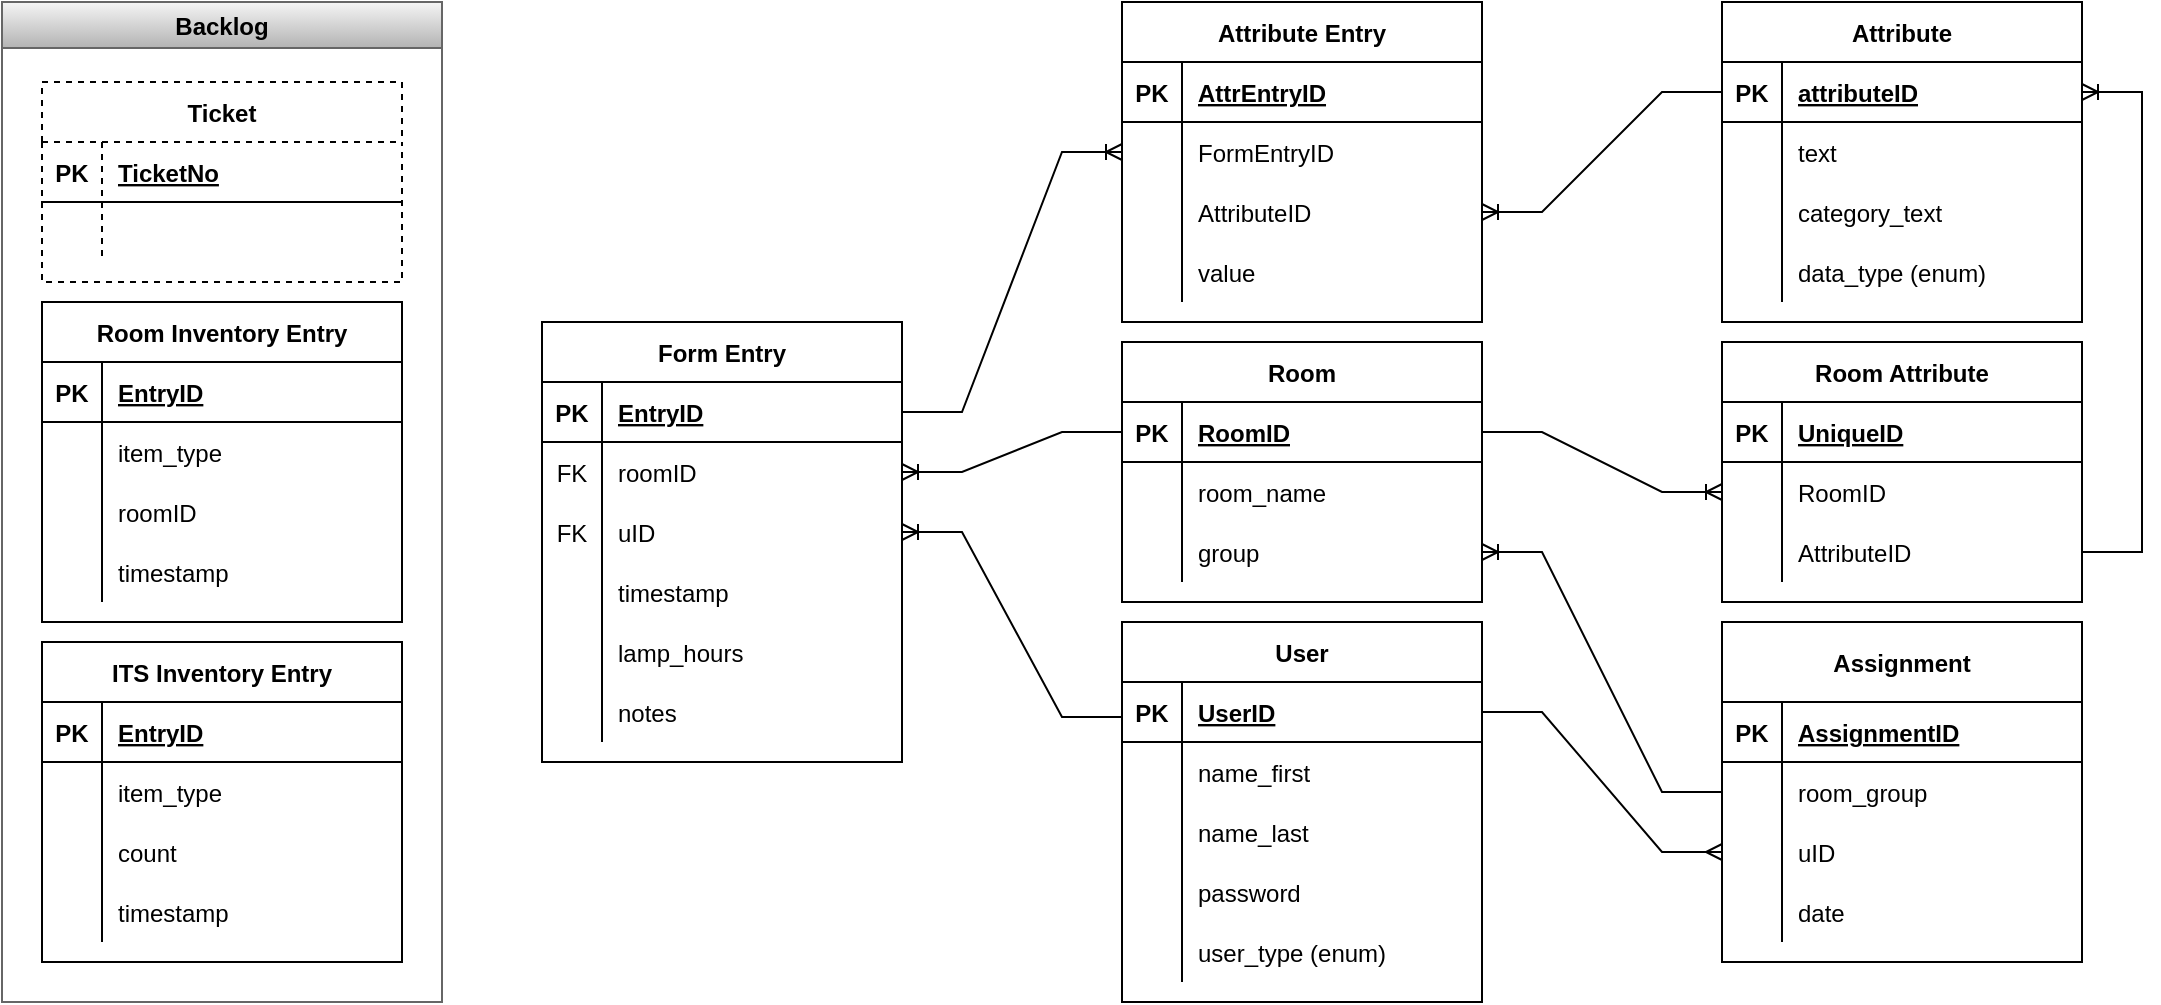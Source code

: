 <mxfile version="20.5.1" type="device"><diagram id="R2lEEEUBdFMjLlhIrx00" name="Page-1"><mxGraphModel dx="1673" dy="918" grid="1" gridSize="10" guides="1" tooltips="1" connect="1" arrows="1" fold="1" page="1" pageScale="1" pageWidth="850" pageHeight="1100" math="0" shadow="0" extFonts="Permanent Marker^https://fonts.googleapis.com/css?family=Permanent+Marker"><root><mxCell id="0"/><mxCell id="1" parent="0"/><mxCell id="GRYlfGp-hN0NcvqlOzw6-15" value="Backlog" style="swimlane;fillColor=#f5f5f5;gradientColor=#b3b3b3;strokeColor=#666666;swimlaneFillColor=default;" vertex="1" parent="1"><mxGeometry width="220" height="500" as="geometry"><mxRectangle y="30" width="110" height="30" as="alternateBounds"/></mxGeometry></mxCell><mxCell id="cRTu3XyAU4DajHGzFtbE-70" value="Ticket" style="shape=table;startSize=30;container=1;collapsible=1;childLayout=tableLayout;fixedRows=1;rowLines=0;fontStyle=1;align=center;resizeLast=1;dashed=1;" parent="GRYlfGp-hN0NcvqlOzw6-15" vertex="1"><mxGeometry x="20" y="40" width="180" height="100" as="geometry"/></mxCell><mxCell id="cRTu3XyAU4DajHGzFtbE-71" value="" style="shape=tableRow;horizontal=0;startSize=0;swimlaneHead=0;swimlaneBody=0;fillColor=none;collapsible=0;dropTarget=0;points=[[0,0.5],[1,0.5]];portConstraint=eastwest;top=0;left=0;right=0;bottom=1;" parent="cRTu3XyAU4DajHGzFtbE-70" vertex="1"><mxGeometry y="30" width="180" height="30" as="geometry"/></mxCell><mxCell id="cRTu3XyAU4DajHGzFtbE-72" value="PK" style="shape=partialRectangle;connectable=0;fillColor=none;top=0;left=0;bottom=0;right=0;fontStyle=1;overflow=hidden;" parent="cRTu3XyAU4DajHGzFtbE-71" vertex="1"><mxGeometry width="30" height="30" as="geometry"><mxRectangle width="30" height="30" as="alternateBounds"/></mxGeometry></mxCell><mxCell id="cRTu3XyAU4DajHGzFtbE-73" value="TicketNo" style="shape=partialRectangle;connectable=0;fillColor=none;top=0;left=0;bottom=0;right=0;align=left;spacingLeft=6;fontStyle=5;overflow=hidden;" parent="cRTu3XyAU4DajHGzFtbE-71" vertex="1"><mxGeometry x="30" width="150" height="30" as="geometry"><mxRectangle width="150" height="30" as="alternateBounds"/></mxGeometry></mxCell><mxCell id="cRTu3XyAU4DajHGzFtbE-74" value="" style="shape=tableRow;horizontal=0;startSize=0;swimlaneHead=0;swimlaneBody=0;fillColor=none;collapsible=0;dropTarget=0;points=[[0,0.5],[1,0.5]];portConstraint=eastwest;top=0;left=0;right=0;bottom=0;" parent="cRTu3XyAU4DajHGzFtbE-70" vertex="1"><mxGeometry y="60" width="180" height="30" as="geometry"/></mxCell><mxCell id="cRTu3XyAU4DajHGzFtbE-75" value="" style="shape=partialRectangle;connectable=0;fillColor=none;top=0;left=0;bottom=0;right=0;editable=1;overflow=hidden;" parent="cRTu3XyAU4DajHGzFtbE-74" vertex="1"><mxGeometry width="30" height="30" as="geometry"><mxRectangle width="30" height="30" as="alternateBounds"/></mxGeometry></mxCell><mxCell id="cRTu3XyAU4DajHGzFtbE-76" value="" style="shape=partialRectangle;connectable=0;fillColor=none;top=0;left=0;bottom=0;right=0;align=left;spacingLeft=6;overflow=hidden;" parent="cRTu3XyAU4DajHGzFtbE-74" vertex="1"><mxGeometry x="30" width="150" height="30" as="geometry"><mxRectangle width="150" height="30" as="alternateBounds"/></mxGeometry></mxCell><mxCell id="ZC__3OMwEN6_aTc0qknK-100" value="Room Inventory Entry" style="shape=table;startSize=30;container=1;collapsible=1;childLayout=tableLayout;fixedRows=1;rowLines=0;fontStyle=1;align=center;resizeLast=1;" parent="GRYlfGp-hN0NcvqlOzw6-15" vertex="1"><mxGeometry x="20" y="150" width="180" height="160" as="geometry"/></mxCell><mxCell id="ZC__3OMwEN6_aTc0qknK-101" value="" style="shape=tableRow;horizontal=0;startSize=0;swimlaneHead=0;swimlaneBody=0;fillColor=none;collapsible=0;dropTarget=0;points=[[0,0.5],[1,0.5]];portConstraint=eastwest;top=0;left=0;right=0;bottom=1;" parent="ZC__3OMwEN6_aTc0qknK-100" vertex="1"><mxGeometry y="30" width="180" height="30" as="geometry"/></mxCell><mxCell id="ZC__3OMwEN6_aTc0qknK-102" value="PK" style="shape=partialRectangle;connectable=0;fillColor=none;top=0;left=0;bottom=0;right=0;fontStyle=1;overflow=hidden;" parent="ZC__3OMwEN6_aTc0qknK-101" vertex="1"><mxGeometry width="30" height="30" as="geometry"><mxRectangle width="30" height="30" as="alternateBounds"/></mxGeometry></mxCell><mxCell id="ZC__3OMwEN6_aTc0qknK-103" value="EntryID" style="shape=partialRectangle;connectable=0;fillColor=none;top=0;left=0;bottom=0;right=0;align=left;spacingLeft=6;fontStyle=5;overflow=hidden;" parent="ZC__3OMwEN6_aTc0qknK-101" vertex="1"><mxGeometry x="30" width="150" height="30" as="geometry"><mxRectangle width="150" height="30" as="alternateBounds"/></mxGeometry></mxCell><mxCell id="ZC__3OMwEN6_aTc0qknK-104" value="" style="shape=tableRow;horizontal=0;startSize=0;swimlaneHead=0;swimlaneBody=0;fillColor=none;collapsible=0;dropTarget=0;points=[[0,0.5],[1,0.5]];portConstraint=eastwest;top=0;left=0;right=0;bottom=0;" parent="ZC__3OMwEN6_aTc0qknK-100" vertex="1"><mxGeometry y="60" width="180" height="30" as="geometry"/></mxCell><mxCell id="ZC__3OMwEN6_aTc0qknK-105" value="" style="shape=partialRectangle;connectable=0;fillColor=none;top=0;left=0;bottom=0;right=0;editable=1;overflow=hidden;" parent="ZC__3OMwEN6_aTc0qknK-104" vertex="1"><mxGeometry width="30" height="30" as="geometry"><mxRectangle width="30" height="30" as="alternateBounds"/></mxGeometry></mxCell><mxCell id="ZC__3OMwEN6_aTc0qknK-106" value="item_type" style="shape=partialRectangle;connectable=0;fillColor=none;top=0;left=0;bottom=0;right=0;align=left;spacingLeft=6;overflow=hidden;" parent="ZC__3OMwEN6_aTc0qknK-104" vertex="1"><mxGeometry x="30" width="150" height="30" as="geometry"><mxRectangle width="150" height="30" as="alternateBounds"/></mxGeometry></mxCell><mxCell id="ZC__3OMwEN6_aTc0qknK-107" value="" style="shape=tableRow;horizontal=0;startSize=0;swimlaneHead=0;swimlaneBody=0;fillColor=none;collapsible=0;dropTarget=0;points=[[0,0.5],[1,0.5]];portConstraint=eastwest;top=0;left=0;right=0;bottom=0;" parent="ZC__3OMwEN6_aTc0qknK-100" vertex="1"><mxGeometry y="90" width="180" height="30" as="geometry"/></mxCell><mxCell id="ZC__3OMwEN6_aTc0qknK-108" value="" style="shape=partialRectangle;connectable=0;fillColor=none;top=0;left=0;bottom=0;right=0;editable=1;overflow=hidden;" parent="ZC__3OMwEN6_aTc0qknK-107" vertex="1"><mxGeometry width="30" height="30" as="geometry"><mxRectangle width="30" height="30" as="alternateBounds"/></mxGeometry></mxCell><mxCell id="ZC__3OMwEN6_aTc0qknK-109" value="roomID" style="shape=partialRectangle;connectable=0;fillColor=none;top=0;left=0;bottom=0;right=0;align=left;spacingLeft=6;overflow=hidden;" parent="ZC__3OMwEN6_aTc0qknK-107" vertex="1"><mxGeometry x="30" width="150" height="30" as="geometry"><mxRectangle width="150" height="30" as="alternateBounds"/></mxGeometry></mxCell><mxCell id="ZC__3OMwEN6_aTc0qknK-110" value="" style="shape=tableRow;horizontal=0;startSize=0;swimlaneHead=0;swimlaneBody=0;fillColor=none;collapsible=0;dropTarget=0;points=[[0,0.5],[1,0.5]];portConstraint=eastwest;top=0;left=0;right=0;bottom=0;" parent="ZC__3OMwEN6_aTc0qknK-100" vertex="1"><mxGeometry y="120" width="180" height="30" as="geometry"/></mxCell><mxCell id="ZC__3OMwEN6_aTc0qknK-111" value="" style="shape=partialRectangle;connectable=0;fillColor=none;top=0;left=0;bottom=0;right=0;editable=1;overflow=hidden;" parent="ZC__3OMwEN6_aTc0qknK-110" vertex="1"><mxGeometry width="30" height="30" as="geometry"><mxRectangle width="30" height="30" as="alternateBounds"/></mxGeometry></mxCell><mxCell id="ZC__3OMwEN6_aTc0qknK-112" value="timestamp" style="shape=partialRectangle;connectable=0;fillColor=none;top=0;left=0;bottom=0;right=0;align=left;spacingLeft=6;overflow=hidden;" parent="ZC__3OMwEN6_aTc0qknK-110" vertex="1"><mxGeometry x="30" width="150" height="30" as="geometry"><mxRectangle width="150" height="30" as="alternateBounds"/></mxGeometry></mxCell><mxCell id="ZC__3OMwEN6_aTc0qknK-1" value="ITS Inventory Entry" style="shape=table;startSize=30;container=1;collapsible=1;childLayout=tableLayout;fixedRows=1;rowLines=0;fontStyle=1;align=center;resizeLast=1;" parent="GRYlfGp-hN0NcvqlOzw6-15" vertex="1"><mxGeometry x="20" y="320" width="180" height="160" as="geometry"/></mxCell><mxCell id="ZC__3OMwEN6_aTc0qknK-2" value="" style="shape=tableRow;horizontal=0;startSize=0;swimlaneHead=0;swimlaneBody=0;fillColor=none;collapsible=0;dropTarget=0;points=[[0,0.5],[1,0.5]];portConstraint=eastwest;top=0;left=0;right=0;bottom=1;" parent="ZC__3OMwEN6_aTc0qknK-1" vertex="1"><mxGeometry y="30" width="180" height="30" as="geometry"/></mxCell><mxCell id="ZC__3OMwEN6_aTc0qknK-3" value="PK" style="shape=partialRectangle;connectable=0;fillColor=none;top=0;left=0;bottom=0;right=0;fontStyle=1;overflow=hidden;" parent="ZC__3OMwEN6_aTc0qknK-2" vertex="1"><mxGeometry width="30" height="30" as="geometry"><mxRectangle width="30" height="30" as="alternateBounds"/></mxGeometry></mxCell><mxCell id="ZC__3OMwEN6_aTc0qknK-4" value="EntryID" style="shape=partialRectangle;connectable=0;fillColor=none;top=0;left=0;bottom=0;right=0;align=left;spacingLeft=6;fontStyle=5;overflow=hidden;" parent="ZC__3OMwEN6_aTc0qknK-2" vertex="1"><mxGeometry x="30" width="150" height="30" as="geometry"><mxRectangle width="150" height="30" as="alternateBounds"/></mxGeometry></mxCell><mxCell id="ZC__3OMwEN6_aTc0qknK-5" value="" style="shape=tableRow;horizontal=0;startSize=0;swimlaneHead=0;swimlaneBody=0;fillColor=none;collapsible=0;dropTarget=0;points=[[0,0.5],[1,0.5]];portConstraint=eastwest;top=0;left=0;right=0;bottom=0;" parent="ZC__3OMwEN6_aTc0qknK-1" vertex="1"><mxGeometry y="60" width="180" height="30" as="geometry"/></mxCell><mxCell id="ZC__3OMwEN6_aTc0qknK-6" value="" style="shape=partialRectangle;connectable=0;fillColor=none;top=0;left=0;bottom=0;right=0;editable=1;overflow=hidden;" parent="ZC__3OMwEN6_aTc0qknK-5" vertex="1"><mxGeometry width="30" height="30" as="geometry"><mxRectangle width="30" height="30" as="alternateBounds"/></mxGeometry></mxCell><mxCell id="ZC__3OMwEN6_aTc0qknK-7" value="item_type" style="shape=partialRectangle;connectable=0;fillColor=none;top=0;left=0;bottom=0;right=0;align=left;spacingLeft=6;overflow=hidden;" parent="ZC__3OMwEN6_aTc0qknK-5" vertex="1"><mxGeometry x="30" width="150" height="30" as="geometry"><mxRectangle width="150" height="30" as="alternateBounds"/></mxGeometry></mxCell><mxCell id="ZC__3OMwEN6_aTc0qknK-8" value="" style="shape=tableRow;horizontal=0;startSize=0;swimlaneHead=0;swimlaneBody=0;fillColor=none;collapsible=0;dropTarget=0;points=[[0,0.5],[1,0.5]];portConstraint=eastwest;top=0;left=0;right=0;bottom=0;" parent="ZC__3OMwEN6_aTc0qknK-1" vertex="1"><mxGeometry y="90" width="180" height="30" as="geometry"/></mxCell><mxCell id="ZC__3OMwEN6_aTc0qknK-9" value="" style="shape=partialRectangle;connectable=0;fillColor=none;top=0;left=0;bottom=0;right=0;editable=1;overflow=hidden;" parent="ZC__3OMwEN6_aTc0qknK-8" vertex="1"><mxGeometry width="30" height="30" as="geometry"><mxRectangle width="30" height="30" as="alternateBounds"/></mxGeometry></mxCell><mxCell id="ZC__3OMwEN6_aTc0qknK-10" value="count" style="shape=partialRectangle;connectable=0;fillColor=none;top=0;left=0;bottom=0;right=0;align=left;spacingLeft=6;overflow=hidden;" parent="ZC__3OMwEN6_aTc0qknK-8" vertex="1"><mxGeometry x="30" width="150" height="30" as="geometry"><mxRectangle width="150" height="30" as="alternateBounds"/></mxGeometry></mxCell><mxCell id="ZC__3OMwEN6_aTc0qknK-11" value="" style="shape=tableRow;horizontal=0;startSize=0;swimlaneHead=0;swimlaneBody=0;fillColor=none;collapsible=0;dropTarget=0;points=[[0,0.5],[1,0.5]];portConstraint=eastwest;top=0;left=0;right=0;bottom=0;" parent="ZC__3OMwEN6_aTc0qknK-1" vertex="1"><mxGeometry y="120" width="180" height="30" as="geometry"/></mxCell><mxCell id="ZC__3OMwEN6_aTc0qknK-12" value="" style="shape=partialRectangle;connectable=0;fillColor=none;top=0;left=0;bottom=0;right=0;editable=1;overflow=hidden;" parent="ZC__3OMwEN6_aTc0qknK-11" vertex="1"><mxGeometry width="30" height="30" as="geometry"><mxRectangle width="30" height="30" as="alternateBounds"/></mxGeometry></mxCell><mxCell id="ZC__3OMwEN6_aTc0qknK-13" value="timestamp" style="shape=partialRectangle;connectable=0;fillColor=none;top=0;left=0;bottom=0;right=0;align=left;spacingLeft=6;overflow=hidden;" parent="ZC__3OMwEN6_aTc0qknK-11" vertex="1"><mxGeometry x="30" width="150" height="30" as="geometry"><mxRectangle width="150" height="30" as="alternateBounds"/></mxGeometry></mxCell><mxCell id="cRTu3XyAU4DajHGzFtbE-1" value="Room" style="shape=table;startSize=30;container=1;collapsible=1;childLayout=tableLayout;fixedRows=1;rowLines=0;fontStyle=1;align=center;resizeLast=1;" parent="1" vertex="1"><mxGeometry x="560" y="170" width="180" height="130" as="geometry"/></mxCell><mxCell id="cRTu3XyAU4DajHGzFtbE-2" value="" style="shape=tableRow;horizontal=0;startSize=0;swimlaneHead=0;swimlaneBody=0;fillColor=none;collapsible=0;dropTarget=0;points=[[0,0.5],[1,0.5]];portConstraint=eastwest;top=0;left=0;right=0;bottom=1;" parent="cRTu3XyAU4DajHGzFtbE-1" vertex="1"><mxGeometry y="30" width="180" height="30" as="geometry"/></mxCell><mxCell id="cRTu3XyAU4DajHGzFtbE-3" value="PK" style="shape=partialRectangle;connectable=0;fillColor=none;top=0;left=0;bottom=0;right=0;fontStyle=1;overflow=hidden;" parent="cRTu3XyAU4DajHGzFtbE-2" vertex="1"><mxGeometry width="30" height="30" as="geometry"><mxRectangle width="30" height="30" as="alternateBounds"/></mxGeometry></mxCell><mxCell id="cRTu3XyAU4DajHGzFtbE-4" value="RoomID" style="shape=partialRectangle;connectable=0;fillColor=none;top=0;left=0;bottom=0;right=0;align=left;spacingLeft=6;fontStyle=5;overflow=hidden;" parent="cRTu3XyAU4DajHGzFtbE-2" vertex="1"><mxGeometry x="30" width="150" height="30" as="geometry"><mxRectangle width="150" height="30" as="alternateBounds"/></mxGeometry></mxCell><mxCell id="GRYlfGp-hN0NcvqlOzw6-61" value="" style="shape=tableRow;horizontal=0;startSize=0;swimlaneHead=0;swimlaneBody=0;fillColor=none;collapsible=0;dropTarget=0;points=[[0,0.5],[1,0.5]];portConstraint=eastwest;top=0;left=0;right=0;bottom=0;" vertex="1" parent="cRTu3XyAU4DajHGzFtbE-1"><mxGeometry y="60" width="180" height="30" as="geometry"/></mxCell><mxCell id="GRYlfGp-hN0NcvqlOzw6-62" value="" style="shape=partialRectangle;connectable=0;fillColor=none;top=0;left=0;bottom=0;right=0;editable=1;overflow=hidden;" vertex="1" parent="GRYlfGp-hN0NcvqlOzw6-61"><mxGeometry width="30" height="30" as="geometry"><mxRectangle width="30" height="30" as="alternateBounds"/></mxGeometry></mxCell><mxCell id="GRYlfGp-hN0NcvqlOzw6-63" value="room_name" style="shape=partialRectangle;connectable=0;fillColor=none;top=0;left=0;bottom=0;right=0;align=left;spacingLeft=6;overflow=hidden;" vertex="1" parent="GRYlfGp-hN0NcvqlOzw6-61"><mxGeometry x="30" width="150" height="30" as="geometry"><mxRectangle width="150" height="30" as="alternateBounds"/></mxGeometry></mxCell><mxCell id="cRTu3XyAU4DajHGzFtbE-5" value="" style="shape=tableRow;horizontal=0;startSize=0;swimlaneHead=0;swimlaneBody=0;fillColor=none;collapsible=0;dropTarget=0;points=[[0,0.5],[1,0.5]];portConstraint=eastwest;top=0;left=0;right=0;bottom=0;" parent="cRTu3XyAU4DajHGzFtbE-1" vertex="1"><mxGeometry y="90" width="180" height="30" as="geometry"/></mxCell><mxCell id="cRTu3XyAU4DajHGzFtbE-6" value="" style="shape=partialRectangle;connectable=0;fillColor=none;top=0;left=0;bottom=0;right=0;editable=1;overflow=hidden;" parent="cRTu3XyAU4DajHGzFtbE-5" vertex="1"><mxGeometry width="30" height="30" as="geometry"><mxRectangle width="30" height="30" as="alternateBounds"/></mxGeometry></mxCell><mxCell id="cRTu3XyAU4DajHGzFtbE-7" value="group" style="shape=partialRectangle;connectable=0;fillColor=none;top=0;left=0;bottom=0;right=0;align=left;spacingLeft=6;overflow=hidden;" parent="cRTu3XyAU4DajHGzFtbE-5" vertex="1"><mxGeometry x="30" width="150" height="30" as="geometry"><mxRectangle width="150" height="30" as="alternateBounds"/></mxGeometry></mxCell><mxCell id="cRTu3XyAU4DajHGzFtbE-14" value="Form Entry" style="shape=table;startSize=30;container=1;collapsible=1;childLayout=tableLayout;fixedRows=1;rowLines=0;fontStyle=1;align=center;resizeLast=1;" parent="1" vertex="1"><mxGeometry x="270" y="160" width="180" height="220" as="geometry"/></mxCell><mxCell id="cRTu3XyAU4DajHGzFtbE-15" value="" style="shape=tableRow;horizontal=0;startSize=0;swimlaneHead=0;swimlaneBody=0;fillColor=none;collapsible=0;dropTarget=0;points=[[0,0.5],[1,0.5]];portConstraint=eastwest;top=0;left=0;right=0;bottom=1;" parent="cRTu3XyAU4DajHGzFtbE-14" vertex="1"><mxGeometry y="30" width="180" height="30" as="geometry"/></mxCell><mxCell id="cRTu3XyAU4DajHGzFtbE-16" value="PK" style="shape=partialRectangle;connectable=0;fillColor=none;top=0;left=0;bottom=0;right=0;fontStyle=1;overflow=hidden;" parent="cRTu3XyAU4DajHGzFtbE-15" vertex="1"><mxGeometry width="30" height="30" as="geometry"><mxRectangle width="30" height="30" as="alternateBounds"/></mxGeometry></mxCell><mxCell id="cRTu3XyAU4DajHGzFtbE-17" value="EntryID" style="shape=partialRectangle;connectable=0;fillColor=none;top=0;left=0;bottom=0;right=0;align=left;spacingLeft=6;fontStyle=5;overflow=hidden;" parent="cRTu3XyAU4DajHGzFtbE-15" vertex="1"><mxGeometry x="30" width="150" height="30" as="geometry"><mxRectangle width="150" height="30" as="alternateBounds"/></mxGeometry></mxCell><mxCell id="cRTu3XyAU4DajHGzFtbE-21" value="" style="shape=tableRow;horizontal=0;startSize=0;swimlaneHead=0;swimlaneBody=0;fillColor=none;collapsible=0;dropTarget=0;points=[[0,0.5],[1,0.5]];portConstraint=eastwest;top=0;left=0;right=0;bottom=0;" parent="cRTu3XyAU4DajHGzFtbE-14" vertex="1"><mxGeometry y="60" width="180" height="30" as="geometry"/></mxCell><mxCell id="cRTu3XyAU4DajHGzFtbE-22" value="FK" style="shape=partialRectangle;connectable=0;fillColor=none;top=0;left=0;bottom=0;right=0;editable=1;overflow=hidden;" parent="cRTu3XyAU4DajHGzFtbE-21" vertex="1"><mxGeometry width="30" height="30" as="geometry"><mxRectangle width="30" height="30" as="alternateBounds"/></mxGeometry></mxCell><mxCell id="cRTu3XyAU4DajHGzFtbE-23" value="roomID" style="shape=partialRectangle;connectable=0;fillColor=none;top=0;left=0;bottom=0;right=0;align=left;spacingLeft=6;overflow=hidden;" parent="cRTu3XyAU4DajHGzFtbE-21" vertex="1"><mxGeometry x="30" width="150" height="30" as="geometry"><mxRectangle width="150" height="30" as="alternateBounds"/></mxGeometry></mxCell><mxCell id="cRTu3XyAU4DajHGzFtbE-58" value="" style="shape=tableRow;horizontal=0;startSize=0;swimlaneHead=0;swimlaneBody=0;fillColor=none;collapsible=0;dropTarget=0;points=[[0,0.5],[1,0.5]];portConstraint=eastwest;top=0;left=0;right=0;bottom=0;" parent="cRTu3XyAU4DajHGzFtbE-14" vertex="1"><mxGeometry y="90" width="180" height="30" as="geometry"/></mxCell><mxCell id="cRTu3XyAU4DajHGzFtbE-59" value="FK" style="shape=partialRectangle;connectable=0;fillColor=none;top=0;left=0;bottom=0;right=0;fontStyle=0;overflow=hidden;" parent="cRTu3XyAU4DajHGzFtbE-58" vertex="1"><mxGeometry width="30" height="30" as="geometry"><mxRectangle width="30" height="30" as="alternateBounds"/></mxGeometry></mxCell><mxCell id="cRTu3XyAU4DajHGzFtbE-60" value="uID" style="shape=partialRectangle;connectable=0;fillColor=none;top=0;left=0;bottom=0;right=0;align=left;spacingLeft=6;fontStyle=0;overflow=hidden;" parent="cRTu3XyAU4DajHGzFtbE-58" vertex="1"><mxGeometry x="30" width="150" height="30" as="geometry"><mxRectangle width="150" height="30" as="alternateBounds"/></mxGeometry></mxCell><mxCell id="cRTu3XyAU4DajHGzFtbE-24" value="" style="shape=tableRow;horizontal=0;startSize=0;swimlaneHead=0;swimlaneBody=0;fillColor=none;collapsible=0;dropTarget=0;points=[[0,0.5],[1,0.5]];portConstraint=eastwest;top=0;left=0;right=0;bottom=0;" parent="cRTu3XyAU4DajHGzFtbE-14" vertex="1"><mxGeometry y="120" width="180" height="30" as="geometry"/></mxCell><mxCell id="cRTu3XyAU4DajHGzFtbE-25" value="" style="shape=partialRectangle;connectable=0;fillColor=none;top=0;left=0;bottom=0;right=0;editable=1;overflow=hidden;" parent="cRTu3XyAU4DajHGzFtbE-24" vertex="1"><mxGeometry width="30" height="30" as="geometry"><mxRectangle width="30" height="30" as="alternateBounds"/></mxGeometry></mxCell><mxCell id="cRTu3XyAU4DajHGzFtbE-26" value="timestamp" style="shape=partialRectangle;connectable=0;fillColor=none;top=0;left=0;bottom=0;right=0;align=left;spacingLeft=6;overflow=hidden;" parent="cRTu3XyAU4DajHGzFtbE-24" vertex="1"><mxGeometry x="30" width="150" height="30" as="geometry"><mxRectangle width="150" height="30" as="alternateBounds"/></mxGeometry></mxCell><mxCell id="cRTu3XyAU4DajHGzFtbE-51" value="" style="shape=tableRow;horizontal=0;startSize=0;swimlaneHead=0;swimlaneBody=0;fillColor=none;collapsible=0;dropTarget=0;points=[[0,0.5],[1,0.5]];portConstraint=eastwest;top=0;left=0;right=0;bottom=0;" parent="cRTu3XyAU4DajHGzFtbE-14" vertex="1"><mxGeometry y="150" width="180" height="30" as="geometry"/></mxCell><mxCell id="cRTu3XyAU4DajHGzFtbE-52" value="" style="shape=partialRectangle;connectable=0;fillColor=none;top=0;left=0;bottom=0;right=0;editable=1;overflow=hidden;" parent="cRTu3XyAU4DajHGzFtbE-51" vertex="1"><mxGeometry width="30" height="30" as="geometry"><mxRectangle width="30" height="30" as="alternateBounds"/></mxGeometry></mxCell><mxCell id="cRTu3XyAU4DajHGzFtbE-53" value="lamp_hours" style="shape=partialRectangle;connectable=0;fillColor=none;top=0;left=0;bottom=0;right=0;align=left;spacingLeft=6;overflow=hidden;" parent="cRTu3XyAU4DajHGzFtbE-51" vertex="1"><mxGeometry x="30" width="150" height="30" as="geometry"><mxRectangle width="150" height="30" as="alternateBounds"/></mxGeometry></mxCell><mxCell id="cRTu3XyAU4DajHGzFtbE-64" value="" style="shape=tableRow;horizontal=0;startSize=0;swimlaneHead=0;swimlaneBody=0;fillColor=none;collapsible=0;dropTarget=0;points=[[0,0.5],[1,0.5]];portConstraint=eastwest;top=0;left=0;right=0;bottom=0;" parent="cRTu3XyAU4DajHGzFtbE-14" vertex="1"><mxGeometry y="180" width="180" height="30" as="geometry"/></mxCell><mxCell id="cRTu3XyAU4DajHGzFtbE-65" value="" style="shape=partialRectangle;connectable=0;fillColor=none;top=0;left=0;bottom=0;right=0;editable=1;overflow=hidden;" parent="cRTu3XyAU4DajHGzFtbE-64" vertex="1"><mxGeometry width="30" height="30" as="geometry"><mxRectangle width="30" height="30" as="alternateBounds"/></mxGeometry></mxCell><mxCell id="cRTu3XyAU4DajHGzFtbE-66" value="notes" style="shape=partialRectangle;connectable=0;fillColor=none;top=0;left=0;bottom=0;right=0;align=left;spacingLeft=6;overflow=hidden;" parent="cRTu3XyAU4DajHGzFtbE-64" vertex="1"><mxGeometry x="30" width="150" height="30" as="geometry"><mxRectangle width="150" height="30" as="alternateBounds"/></mxGeometry></mxCell><mxCell id="cRTu3XyAU4DajHGzFtbE-27" value="User" style="shape=table;startSize=30;container=1;collapsible=1;childLayout=tableLayout;fixedRows=1;rowLines=0;fontStyle=1;align=center;resizeLast=1;" parent="1" vertex="1"><mxGeometry x="560" y="310" width="180" height="190" as="geometry"/></mxCell><mxCell id="cRTu3XyAU4DajHGzFtbE-28" value="" style="shape=tableRow;horizontal=0;startSize=0;swimlaneHead=0;swimlaneBody=0;fillColor=none;collapsible=0;dropTarget=0;points=[[0,0.5],[1,0.5]];portConstraint=eastwest;top=0;left=0;right=0;bottom=1;" parent="cRTu3XyAU4DajHGzFtbE-27" vertex="1"><mxGeometry y="30" width="180" height="30" as="geometry"/></mxCell><mxCell id="cRTu3XyAU4DajHGzFtbE-29" value="PK" style="shape=partialRectangle;connectable=0;fillColor=none;top=0;left=0;bottom=0;right=0;fontStyle=1;overflow=hidden;" parent="cRTu3XyAU4DajHGzFtbE-28" vertex="1"><mxGeometry width="30" height="30" as="geometry"><mxRectangle width="30" height="30" as="alternateBounds"/></mxGeometry></mxCell><mxCell id="cRTu3XyAU4DajHGzFtbE-30" value="UserID" style="shape=partialRectangle;connectable=0;fillColor=none;top=0;left=0;bottom=0;right=0;align=left;spacingLeft=6;fontStyle=5;overflow=hidden;" parent="cRTu3XyAU4DajHGzFtbE-28" vertex="1"><mxGeometry x="30" width="150" height="30" as="geometry"><mxRectangle width="150" height="30" as="alternateBounds"/></mxGeometry></mxCell><mxCell id="cRTu3XyAU4DajHGzFtbE-34" value="" style="shape=tableRow;horizontal=0;startSize=0;swimlaneHead=0;swimlaneBody=0;fillColor=none;collapsible=0;dropTarget=0;points=[[0,0.5],[1,0.5]];portConstraint=eastwest;top=0;left=0;right=0;bottom=0;" parent="cRTu3XyAU4DajHGzFtbE-27" vertex="1"><mxGeometry y="60" width="180" height="30" as="geometry"/></mxCell><mxCell id="cRTu3XyAU4DajHGzFtbE-35" value="" style="shape=partialRectangle;connectable=0;fillColor=none;top=0;left=0;bottom=0;right=0;editable=1;overflow=hidden;" parent="cRTu3XyAU4DajHGzFtbE-34" vertex="1"><mxGeometry width="30" height="30" as="geometry"><mxRectangle width="30" height="30" as="alternateBounds"/></mxGeometry></mxCell><mxCell id="cRTu3XyAU4DajHGzFtbE-36" value="name_first" style="shape=partialRectangle;connectable=0;fillColor=none;top=0;left=0;bottom=0;right=0;align=left;spacingLeft=6;overflow=hidden;" parent="cRTu3XyAU4DajHGzFtbE-34" vertex="1"><mxGeometry x="30" width="150" height="30" as="geometry"><mxRectangle width="150" height="30" as="alternateBounds"/></mxGeometry></mxCell><mxCell id="cRTu3XyAU4DajHGzFtbE-31" value="" style="shape=tableRow;horizontal=0;startSize=0;swimlaneHead=0;swimlaneBody=0;fillColor=none;collapsible=0;dropTarget=0;points=[[0,0.5],[1,0.5]];portConstraint=eastwest;top=0;left=0;right=0;bottom=0;" parent="cRTu3XyAU4DajHGzFtbE-27" vertex="1"><mxGeometry y="90" width="180" height="30" as="geometry"/></mxCell><mxCell id="cRTu3XyAU4DajHGzFtbE-32" value="" style="shape=partialRectangle;connectable=0;fillColor=none;top=0;left=0;bottom=0;right=0;editable=1;overflow=hidden;" parent="cRTu3XyAU4DajHGzFtbE-31" vertex="1"><mxGeometry width="30" height="30" as="geometry"><mxRectangle width="30" height="30" as="alternateBounds"/></mxGeometry></mxCell><mxCell id="cRTu3XyAU4DajHGzFtbE-33" value="name_last" style="shape=partialRectangle;connectable=0;fillColor=none;top=0;left=0;bottom=0;right=0;align=left;spacingLeft=6;overflow=hidden;" parent="cRTu3XyAU4DajHGzFtbE-31" vertex="1"><mxGeometry x="30" width="150" height="30" as="geometry"><mxRectangle width="150" height="30" as="alternateBounds"/></mxGeometry></mxCell><mxCell id="cRTu3XyAU4DajHGzFtbE-37" value="" style="shape=tableRow;horizontal=0;startSize=0;swimlaneHead=0;swimlaneBody=0;fillColor=none;collapsible=0;dropTarget=0;points=[[0,0.5],[1,0.5]];portConstraint=eastwest;top=0;left=0;right=0;bottom=0;" parent="cRTu3XyAU4DajHGzFtbE-27" vertex="1"><mxGeometry y="120" width="180" height="30" as="geometry"/></mxCell><mxCell id="cRTu3XyAU4DajHGzFtbE-38" value="" style="shape=partialRectangle;connectable=0;fillColor=none;top=0;left=0;bottom=0;right=0;editable=1;overflow=hidden;" parent="cRTu3XyAU4DajHGzFtbE-37" vertex="1"><mxGeometry width="30" height="30" as="geometry"><mxRectangle width="30" height="30" as="alternateBounds"/></mxGeometry></mxCell><mxCell id="cRTu3XyAU4DajHGzFtbE-39" value="password" style="shape=partialRectangle;connectable=0;fillColor=none;top=0;left=0;bottom=0;right=0;align=left;spacingLeft=6;overflow=hidden;" parent="cRTu3XyAU4DajHGzFtbE-37" vertex="1"><mxGeometry x="30" width="150" height="30" as="geometry"><mxRectangle width="150" height="30" as="alternateBounds"/></mxGeometry></mxCell><mxCell id="cRTu3XyAU4DajHGzFtbE-44" value="" style="shape=tableRow;horizontal=0;startSize=0;swimlaneHead=0;swimlaneBody=0;fillColor=none;collapsible=0;dropTarget=0;points=[[0,0.5],[1,0.5]];portConstraint=eastwest;top=0;left=0;right=0;bottom=0;" parent="cRTu3XyAU4DajHGzFtbE-27" vertex="1"><mxGeometry y="150" width="180" height="30" as="geometry"/></mxCell><mxCell id="cRTu3XyAU4DajHGzFtbE-45" value="" style="shape=partialRectangle;connectable=0;fillColor=none;top=0;left=0;bottom=0;right=0;editable=1;overflow=hidden;" parent="cRTu3XyAU4DajHGzFtbE-44" vertex="1"><mxGeometry width="30" height="30" as="geometry"><mxRectangle width="30" height="30" as="alternateBounds"/></mxGeometry></mxCell><mxCell id="cRTu3XyAU4DajHGzFtbE-46" value="user_type (enum)" style="shape=partialRectangle;connectable=0;fillColor=none;top=0;left=0;bottom=0;right=0;align=left;spacingLeft=6;overflow=hidden;" parent="cRTu3XyAU4DajHGzFtbE-44" vertex="1"><mxGeometry x="30" width="150" height="30" as="geometry"><mxRectangle width="150" height="30" as="alternateBounds"/></mxGeometry></mxCell><mxCell id="cRTu3XyAU4DajHGzFtbE-40" value="" style="edgeStyle=entityRelationEdgeStyle;fontSize=12;html=1;endArrow=ERoneToMany;rounded=0;exitX=0;exitY=0.25;exitDx=0;exitDy=0;" parent="1" source="cRTu3XyAU4DajHGzFtbE-27" target="cRTu3XyAU4DajHGzFtbE-58" edge="1"><mxGeometry width="100" height="100" relative="1" as="geometry"><mxPoint x="670" y="240" as="sourcePoint"/><mxPoint x="430" y="570" as="targetPoint"/></mxGeometry></mxCell><mxCell id="cRTu3XyAU4DajHGzFtbE-42" value="" style="edgeStyle=entityRelationEdgeStyle;fontSize=12;html=1;endArrow=ERoneToMany;rounded=0;" parent="1" source="cRTu3XyAU4DajHGzFtbE-2" target="cRTu3XyAU4DajHGzFtbE-21" edge="1"><mxGeometry width="100" height="100" relative="1" as="geometry"><mxPoint x="330" y="670" as="sourcePoint"/><mxPoint x="430" y="570" as="targetPoint"/></mxGeometry></mxCell><mxCell id="ZC__3OMwEN6_aTc0qknK-44" value="Assignment" style="shape=table;startSize=40;container=1;collapsible=1;childLayout=tableLayout;fixedRows=1;rowLines=0;fontStyle=1;align=center;resizeLast=1;" parent="1" vertex="1"><mxGeometry x="860" y="310" width="180" height="170" as="geometry"/></mxCell><mxCell id="ZC__3OMwEN6_aTc0qknK-45" value="" style="shape=tableRow;horizontal=0;startSize=0;swimlaneHead=0;swimlaneBody=0;fillColor=none;collapsible=0;dropTarget=0;points=[[0,0.5],[1,0.5]];portConstraint=eastwest;top=0;left=0;right=0;bottom=1;" parent="ZC__3OMwEN6_aTc0qknK-44" vertex="1"><mxGeometry y="40" width="180" height="30" as="geometry"/></mxCell><mxCell id="ZC__3OMwEN6_aTc0qknK-46" value="PK" style="shape=partialRectangle;connectable=0;fillColor=none;top=0;left=0;bottom=0;right=0;fontStyle=1;overflow=hidden;" parent="ZC__3OMwEN6_aTc0qknK-45" vertex="1"><mxGeometry width="30" height="30" as="geometry"><mxRectangle width="30" height="30" as="alternateBounds"/></mxGeometry></mxCell><mxCell id="ZC__3OMwEN6_aTc0qknK-47" value="AssignmentID" style="shape=partialRectangle;connectable=0;fillColor=none;top=0;left=0;bottom=0;right=0;align=left;spacingLeft=6;fontStyle=5;overflow=hidden;" parent="ZC__3OMwEN6_aTc0qknK-45" vertex="1"><mxGeometry x="30" width="150" height="30" as="geometry"><mxRectangle width="150" height="30" as="alternateBounds"/></mxGeometry></mxCell><mxCell id="ZC__3OMwEN6_aTc0qknK-48" value="" style="shape=tableRow;horizontal=0;startSize=0;swimlaneHead=0;swimlaneBody=0;fillColor=none;collapsible=0;dropTarget=0;points=[[0,0.5],[1,0.5]];portConstraint=eastwest;top=0;left=0;right=0;bottom=0;" parent="ZC__3OMwEN6_aTc0qknK-44" vertex="1"><mxGeometry y="70" width="180" height="30" as="geometry"/></mxCell><mxCell id="ZC__3OMwEN6_aTc0qknK-49" value="" style="shape=partialRectangle;connectable=0;fillColor=none;top=0;left=0;bottom=0;right=0;editable=1;overflow=hidden;" parent="ZC__3OMwEN6_aTc0qknK-48" vertex="1"><mxGeometry width="30" height="30" as="geometry"><mxRectangle width="30" height="30" as="alternateBounds"/></mxGeometry></mxCell><mxCell id="ZC__3OMwEN6_aTc0qknK-50" value="room_group" style="shape=partialRectangle;connectable=0;fillColor=none;top=0;left=0;bottom=0;right=0;align=left;spacingLeft=6;overflow=hidden;" parent="ZC__3OMwEN6_aTc0qknK-48" vertex="1"><mxGeometry x="30" width="150" height="30" as="geometry"><mxRectangle width="150" height="30" as="alternateBounds"/></mxGeometry></mxCell><mxCell id="ZC__3OMwEN6_aTc0qknK-51" value="" style="shape=tableRow;horizontal=0;startSize=0;swimlaneHead=0;swimlaneBody=0;fillColor=none;collapsible=0;dropTarget=0;points=[[0,0.5],[1,0.5]];portConstraint=eastwest;top=0;left=0;right=0;bottom=0;" parent="ZC__3OMwEN6_aTc0qknK-44" vertex="1"><mxGeometry y="100" width="180" height="30" as="geometry"/></mxCell><mxCell id="ZC__3OMwEN6_aTc0qknK-52" value="" style="shape=partialRectangle;connectable=0;fillColor=none;top=0;left=0;bottom=0;right=0;editable=1;overflow=hidden;" parent="ZC__3OMwEN6_aTc0qknK-51" vertex="1"><mxGeometry width="30" height="30" as="geometry"><mxRectangle width="30" height="30" as="alternateBounds"/></mxGeometry></mxCell><mxCell id="ZC__3OMwEN6_aTc0qknK-53" value="uID" style="shape=partialRectangle;connectable=0;fillColor=none;top=0;left=0;bottom=0;right=0;align=left;spacingLeft=6;overflow=hidden;" parent="ZC__3OMwEN6_aTc0qknK-51" vertex="1"><mxGeometry x="30" width="150" height="30" as="geometry"><mxRectangle width="150" height="30" as="alternateBounds"/></mxGeometry></mxCell><mxCell id="ZC__3OMwEN6_aTc0qknK-57" value="" style="shape=tableRow;horizontal=0;startSize=0;swimlaneHead=0;swimlaneBody=0;fillColor=none;collapsible=0;dropTarget=0;points=[[0,0.5],[1,0.5]];portConstraint=eastwest;top=0;left=0;right=0;bottom=0;" parent="ZC__3OMwEN6_aTc0qknK-44" vertex="1"><mxGeometry y="130" width="180" height="30" as="geometry"/></mxCell><mxCell id="ZC__3OMwEN6_aTc0qknK-58" value="" style="shape=partialRectangle;connectable=0;fillColor=none;top=0;left=0;bottom=0;right=0;fontStyle=0;overflow=hidden;" parent="ZC__3OMwEN6_aTc0qknK-57" vertex="1"><mxGeometry width="30" height="30" as="geometry"><mxRectangle width="30" height="30" as="alternateBounds"/></mxGeometry></mxCell><mxCell id="ZC__3OMwEN6_aTc0qknK-59" value="date" style="shape=partialRectangle;connectable=0;fillColor=none;top=0;left=0;bottom=0;right=0;align=left;spacingLeft=6;fontStyle=0;overflow=hidden;" parent="ZC__3OMwEN6_aTc0qknK-57" vertex="1"><mxGeometry x="30" width="150" height="30" as="geometry"><mxRectangle width="150" height="30" as="alternateBounds"/></mxGeometry></mxCell><mxCell id="ZC__3OMwEN6_aTc0qknK-79" value="" style="edgeStyle=entityRelationEdgeStyle;fontSize=12;html=1;endArrow=ERmany;rounded=0;" parent="1" source="cRTu3XyAU4DajHGzFtbE-28" target="ZC__3OMwEN6_aTc0qknK-51" edge="1"><mxGeometry width="100" height="100" relative="1" as="geometry"><mxPoint x="860" y="1160" as="sourcePoint"/><mxPoint x="760" y="760" as="targetPoint"/></mxGeometry></mxCell><mxCell id="ZC__3OMwEN6_aTc0qknK-82" value="" style="edgeStyle=entityRelationEdgeStyle;fontSize=12;html=1;endArrow=ERoneToMany;rounded=0;exitX=0;exitY=0.5;exitDx=0;exitDy=0;" parent="1" source="ZC__3OMwEN6_aTc0qknK-48" target="cRTu3XyAU4DajHGzFtbE-5" edge="1"><mxGeometry width="100" height="100" relative="1" as="geometry"><mxPoint x="760" y="720" as="sourcePoint"/><mxPoint x="860" y="620" as="targetPoint"/></mxGeometry></mxCell><mxCell id="GRYlfGp-hN0NcvqlOzw6-2" value="Attribute" style="shape=table;startSize=30;container=1;collapsible=1;childLayout=tableLayout;fixedRows=1;rowLines=0;fontStyle=1;align=center;resizeLast=1;" vertex="1" parent="1"><mxGeometry x="860" width="180" height="160" as="geometry"/></mxCell><mxCell id="GRYlfGp-hN0NcvqlOzw6-3" value="" style="shape=tableRow;horizontal=0;startSize=0;swimlaneHead=0;swimlaneBody=0;fillColor=none;collapsible=0;dropTarget=0;points=[[0,0.5],[1,0.5]];portConstraint=eastwest;top=0;left=0;right=0;bottom=1;" vertex="1" parent="GRYlfGp-hN0NcvqlOzw6-2"><mxGeometry y="30" width="180" height="30" as="geometry"/></mxCell><mxCell id="GRYlfGp-hN0NcvqlOzw6-4" value="PK" style="shape=partialRectangle;connectable=0;fillColor=none;top=0;left=0;bottom=0;right=0;fontStyle=1;overflow=hidden;" vertex="1" parent="GRYlfGp-hN0NcvqlOzw6-3"><mxGeometry width="30" height="30" as="geometry"><mxRectangle width="30" height="30" as="alternateBounds"/></mxGeometry></mxCell><mxCell id="GRYlfGp-hN0NcvqlOzw6-5" value="attributeID" style="shape=partialRectangle;connectable=0;fillColor=none;top=0;left=0;bottom=0;right=0;align=left;spacingLeft=6;fontStyle=5;overflow=hidden;" vertex="1" parent="GRYlfGp-hN0NcvqlOzw6-3"><mxGeometry x="30" width="150" height="30" as="geometry"><mxRectangle width="150" height="30" as="alternateBounds"/></mxGeometry></mxCell><mxCell id="GRYlfGp-hN0NcvqlOzw6-6" value="" style="shape=tableRow;horizontal=0;startSize=0;swimlaneHead=0;swimlaneBody=0;fillColor=none;collapsible=0;dropTarget=0;points=[[0,0.5],[1,0.5]];portConstraint=eastwest;top=0;left=0;right=0;bottom=0;" vertex="1" parent="GRYlfGp-hN0NcvqlOzw6-2"><mxGeometry y="60" width="180" height="30" as="geometry"/></mxCell><mxCell id="GRYlfGp-hN0NcvqlOzw6-7" value="" style="shape=partialRectangle;connectable=0;fillColor=none;top=0;left=0;bottom=0;right=0;editable=1;overflow=hidden;" vertex="1" parent="GRYlfGp-hN0NcvqlOzw6-6"><mxGeometry width="30" height="30" as="geometry"><mxRectangle width="30" height="30" as="alternateBounds"/></mxGeometry></mxCell><mxCell id="GRYlfGp-hN0NcvqlOzw6-8" value="text" style="shape=partialRectangle;connectable=0;fillColor=none;top=0;left=0;bottom=0;right=0;align=left;spacingLeft=6;overflow=hidden;" vertex="1" parent="GRYlfGp-hN0NcvqlOzw6-6"><mxGeometry x="30" width="150" height="30" as="geometry"><mxRectangle width="150" height="30" as="alternateBounds"/></mxGeometry></mxCell><mxCell id="GRYlfGp-hN0NcvqlOzw6-9" value="" style="shape=tableRow;horizontal=0;startSize=0;swimlaneHead=0;swimlaneBody=0;fillColor=none;collapsible=0;dropTarget=0;points=[[0,0.5],[1,0.5]];portConstraint=eastwest;top=0;left=0;right=0;bottom=0;" vertex="1" parent="GRYlfGp-hN0NcvqlOzw6-2"><mxGeometry y="90" width="180" height="30" as="geometry"/></mxCell><mxCell id="GRYlfGp-hN0NcvqlOzw6-10" value="" style="shape=partialRectangle;connectable=0;fillColor=none;top=0;left=0;bottom=0;right=0;editable=1;overflow=hidden;" vertex="1" parent="GRYlfGp-hN0NcvqlOzw6-9"><mxGeometry width="30" height="30" as="geometry"><mxRectangle width="30" height="30" as="alternateBounds"/></mxGeometry></mxCell><mxCell id="GRYlfGp-hN0NcvqlOzw6-11" value="category_text" style="shape=partialRectangle;connectable=0;fillColor=none;top=0;left=0;bottom=0;right=0;align=left;spacingLeft=6;overflow=hidden;" vertex="1" parent="GRYlfGp-hN0NcvqlOzw6-9"><mxGeometry x="30" width="150" height="30" as="geometry"><mxRectangle width="150" height="30" as="alternateBounds"/></mxGeometry></mxCell><mxCell id="GRYlfGp-hN0NcvqlOzw6-29" value="" style="shape=tableRow;horizontal=0;startSize=0;swimlaneHead=0;swimlaneBody=0;fillColor=none;collapsible=0;dropTarget=0;points=[[0,0.5],[1,0.5]];portConstraint=eastwest;top=0;left=0;right=0;bottom=0;" vertex="1" parent="GRYlfGp-hN0NcvqlOzw6-2"><mxGeometry y="120" width="180" height="30" as="geometry"/></mxCell><mxCell id="GRYlfGp-hN0NcvqlOzw6-30" value="" style="shape=partialRectangle;connectable=0;fillColor=none;top=0;left=0;bottom=0;right=0;editable=1;overflow=hidden;" vertex="1" parent="GRYlfGp-hN0NcvqlOzw6-29"><mxGeometry width="30" height="30" as="geometry"><mxRectangle width="30" height="30" as="alternateBounds"/></mxGeometry></mxCell><mxCell id="GRYlfGp-hN0NcvqlOzw6-31" value="data_type (enum)" style="shape=partialRectangle;connectable=0;fillColor=none;top=0;left=0;bottom=0;right=0;align=left;spacingLeft=6;overflow=hidden;" vertex="1" parent="GRYlfGp-hN0NcvqlOzw6-29"><mxGeometry x="30" width="150" height="30" as="geometry"><mxRectangle width="150" height="30" as="alternateBounds"/></mxGeometry></mxCell><mxCell id="GRYlfGp-hN0NcvqlOzw6-16" value="Attribute Entry" style="shape=table;startSize=30;container=1;collapsible=1;childLayout=tableLayout;fixedRows=1;rowLines=0;fontStyle=1;align=center;resizeLast=1;" vertex="1" parent="1"><mxGeometry x="560" width="180" height="160" as="geometry"/></mxCell><mxCell id="GRYlfGp-hN0NcvqlOzw6-17" value="" style="shape=tableRow;horizontal=0;startSize=0;swimlaneHead=0;swimlaneBody=0;fillColor=none;collapsible=0;dropTarget=0;points=[[0,0.5],[1,0.5]];portConstraint=eastwest;top=0;left=0;right=0;bottom=1;" vertex="1" parent="GRYlfGp-hN0NcvqlOzw6-16"><mxGeometry y="30" width="180" height="30" as="geometry"/></mxCell><mxCell id="GRYlfGp-hN0NcvqlOzw6-18" value="PK" style="shape=partialRectangle;connectable=0;fillColor=none;top=0;left=0;bottom=0;right=0;fontStyle=1;overflow=hidden;" vertex="1" parent="GRYlfGp-hN0NcvqlOzw6-17"><mxGeometry width="30" height="30" as="geometry"><mxRectangle width="30" height="30" as="alternateBounds"/></mxGeometry></mxCell><mxCell id="GRYlfGp-hN0NcvqlOzw6-19" value="AttrEntryID" style="shape=partialRectangle;connectable=0;fillColor=none;top=0;left=0;bottom=0;right=0;align=left;spacingLeft=6;fontStyle=5;overflow=hidden;" vertex="1" parent="GRYlfGp-hN0NcvqlOzw6-17"><mxGeometry x="30" width="150" height="30" as="geometry"><mxRectangle width="150" height="30" as="alternateBounds"/></mxGeometry></mxCell><mxCell id="GRYlfGp-hN0NcvqlOzw6-20" value="" style="shape=tableRow;horizontal=0;startSize=0;swimlaneHead=0;swimlaneBody=0;fillColor=none;collapsible=0;dropTarget=0;points=[[0,0.5],[1,0.5]];portConstraint=eastwest;top=0;left=0;right=0;bottom=0;" vertex="1" parent="GRYlfGp-hN0NcvqlOzw6-16"><mxGeometry y="60" width="180" height="30" as="geometry"/></mxCell><mxCell id="GRYlfGp-hN0NcvqlOzw6-21" value="" style="shape=partialRectangle;connectable=0;fillColor=none;top=0;left=0;bottom=0;right=0;editable=1;overflow=hidden;" vertex="1" parent="GRYlfGp-hN0NcvqlOzw6-20"><mxGeometry width="30" height="30" as="geometry"><mxRectangle width="30" height="30" as="alternateBounds"/></mxGeometry></mxCell><mxCell id="GRYlfGp-hN0NcvqlOzw6-22" value="FormEntryID" style="shape=partialRectangle;connectable=0;fillColor=none;top=0;left=0;bottom=0;right=0;align=left;spacingLeft=6;overflow=hidden;" vertex="1" parent="GRYlfGp-hN0NcvqlOzw6-20"><mxGeometry x="30" width="150" height="30" as="geometry"><mxRectangle width="150" height="30" as="alternateBounds"/></mxGeometry></mxCell><mxCell id="GRYlfGp-hN0NcvqlOzw6-35" value="" style="shape=tableRow;horizontal=0;startSize=0;swimlaneHead=0;swimlaneBody=0;fillColor=none;collapsible=0;dropTarget=0;points=[[0,0.5],[1,0.5]];portConstraint=eastwest;top=0;left=0;right=0;bottom=0;" vertex="1" parent="GRYlfGp-hN0NcvqlOzw6-16"><mxGeometry y="90" width="180" height="30" as="geometry"/></mxCell><mxCell id="GRYlfGp-hN0NcvqlOzw6-36" value="" style="shape=partialRectangle;connectable=0;fillColor=none;top=0;left=0;bottom=0;right=0;editable=1;overflow=hidden;" vertex="1" parent="GRYlfGp-hN0NcvqlOzw6-35"><mxGeometry width="30" height="30" as="geometry"><mxRectangle width="30" height="30" as="alternateBounds"/></mxGeometry></mxCell><mxCell id="GRYlfGp-hN0NcvqlOzw6-37" value="AttributeID" style="shape=partialRectangle;connectable=0;fillColor=none;top=0;left=0;bottom=0;right=0;align=left;spacingLeft=6;overflow=hidden;" vertex="1" parent="GRYlfGp-hN0NcvqlOzw6-35"><mxGeometry x="30" width="150" height="30" as="geometry"><mxRectangle width="150" height="30" as="alternateBounds"/></mxGeometry></mxCell><mxCell id="GRYlfGp-hN0NcvqlOzw6-38" value="" style="shape=tableRow;horizontal=0;startSize=0;swimlaneHead=0;swimlaneBody=0;fillColor=none;collapsible=0;dropTarget=0;points=[[0,0.5],[1,0.5]];portConstraint=eastwest;top=0;left=0;right=0;bottom=0;" vertex="1" parent="GRYlfGp-hN0NcvqlOzw6-16"><mxGeometry y="120" width="180" height="30" as="geometry"/></mxCell><mxCell id="GRYlfGp-hN0NcvqlOzw6-39" value="" style="shape=partialRectangle;connectable=0;fillColor=none;top=0;left=0;bottom=0;right=0;editable=1;overflow=hidden;" vertex="1" parent="GRYlfGp-hN0NcvqlOzw6-38"><mxGeometry width="30" height="30" as="geometry"><mxRectangle width="30" height="30" as="alternateBounds"/></mxGeometry></mxCell><mxCell id="GRYlfGp-hN0NcvqlOzw6-40" value="value" style="shape=partialRectangle;connectable=0;fillColor=none;top=0;left=0;bottom=0;right=0;align=left;spacingLeft=6;overflow=hidden;" vertex="1" parent="GRYlfGp-hN0NcvqlOzw6-38"><mxGeometry x="30" width="150" height="30" as="geometry"><mxRectangle width="150" height="30" as="alternateBounds"/></mxGeometry></mxCell><mxCell id="GRYlfGp-hN0NcvqlOzw6-41" value="" style="edgeStyle=entityRelationEdgeStyle;fontSize=12;html=1;endArrow=ERoneToMany;rounded=0;entryX=0;entryY=0.5;entryDx=0;entryDy=0;" edge="1" parent="1" source="cRTu3XyAU4DajHGzFtbE-15" target="GRYlfGp-hN0NcvqlOzw6-20"><mxGeometry width="100" height="100" relative="1" as="geometry"><mxPoint x="370" y="80" as="sourcePoint"/><mxPoint x="470" y="-20" as="targetPoint"/></mxGeometry></mxCell><mxCell id="GRYlfGp-hN0NcvqlOzw6-43" value="" style="edgeStyle=entityRelationEdgeStyle;fontSize=12;html=1;endArrow=ERoneToMany;rounded=0;entryX=1;entryY=0.5;entryDx=0;entryDy=0;" edge="1" parent="1" source="GRYlfGp-hN0NcvqlOzw6-3" target="GRYlfGp-hN0NcvqlOzw6-35"><mxGeometry width="100" height="100" relative="1" as="geometry"><mxPoint x="360" y="180" as="sourcePoint"/><mxPoint x="460" y="80" as="targetPoint"/></mxGeometry></mxCell><mxCell id="GRYlfGp-hN0NcvqlOzw6-45" value="Room Attribute" style="shape=table;startSize=30;container=1;collapsible=1;childLayout=tableLayout;fixedRows=1;rowLines=0;fontStyle=1;align=center;resizeLast=1;" vertex="1" parent="1"><mxGeometry x="860" y="170" width="180" height="130" as="geometry"/></mxCell><mxCell id="GRYlfGp-hN0NcvqlOzw6-46" value="" style="shape=tableRow;horizontal=0;startSize=0;swimlaneHead=0;swimlaneBody=0;fillColor=none;collapsible=0;dropTarget=0;points=[[0,0.5],[1,0.5]];portConstraint=eastwest;top=0;left=0;right=0;bottom=1;" vertex="1" parent="GRYlfGp-hN0NcvqlOzw6-45"><mxGeometry y="30" width="180" height="30" as="geometry"/></mxCell><mxCell id="GRYlfGp-hN0NcvqlOzw6-47" value="PK" style="shape=partialRectangle;connectable=0;fillColor=none;top=0;left=0;bottom=0;right=0;fontStyle=1;overflow=hidden;" vertex="1" parent="GRYlfGp-hN0NcvqlOzw6-46"><mxGeometry width="30" height="30" as="geometry"><mxRectangle width="30" height="30" as="alternateBounds"/></mxGeometry></mxCell><mxCell id="GRYlfGp-hN0NcvqlOzw6-48" value="UniqueID" style="shape=partialRectangle;connectable=0;fillColor=none;top=0;left=0;bottom=0;right=0;align=left;spacingLeft=6;fontStyle=5;overflow=hidden;" vertex="1" parent="GRYlfGp-hN0NcvqlOzw6-46"><mxGeometry x="30" width="150" height="30" as="geometry"><mxRectangle width="150" height="30" as="alternateBounds"/></mxGeometry></mxCell><mxCell id="GRYlfGp-hN0NcvqlOzw6-49" value="" style="shape=tableRow;horizontal=0;startSize=0;swimlaneHead=0;swimlaneBody=0;fillColor=none;collapsible=0;dropTarget=0;points=[[0,0.5],[1,0.5]];portConstraint=eastwest;top=0;left=0;right=0;bottom=0;" vertex="1" parent="GRYlfGp-hN0NcvqlOzw6-45"><mxGeometry y="60" width="180" height="30" as="geometry"/></mxCell><mxCell id="GRYlfGp-hN0NcvqlOzw6-50" value="" style="shape=partialRectangle;connectable=0;fillColor=none;top=0;left=0;bottom=0;right=0;editable=1;overflow=hidden;" vertex="1" parent="GRYlfGp-hN0NcvqlOzw6-49"><mxGeometry width="30" height="30" as="geometry"><mxRectangle width="30" height="30" as="alternateBounds"/></mxGeometry></mxCell><mxCell id="GRYlfGp-hN0NcvqlOzw6-51" value="RoomID" style="shape=partialRectangle;connectable=0;fillColor=none;top=0;left=0;bottom=0;right=0;align=left;spacingLeft=6;overflow=hidden;" vertex="1" parent="GRYlfGp-hN0NcvqlOzw6-49"><mxGeometry x="30" width="150" height="30" as="geometry"><mxRectangle width="150" height="30" as="alternateBounds"/></mxGeometry></mxCell><mxCell id="GRYlfGp-hN0NcvqlOzw6-52" value="" style="shape=tableRow;horizontal=0;startSize=0;swimlaneHead=0;swimlaneBody=0;fillColor=none;collapsible=0;dropTarget=0;points=[[0,0.5],[1,0.5]];portConstraint=eastwest;top=0;left=0;right=0;bottom=0;" vertex="1" parent="GRYlfGp-hN0NcvqlOzw6-45"><mxGeometry y="90" width="180" height="30" as="geometry"/></mxCell><mxCell id="GRYlfGp-hN0NcvqlOzw6-53" value="" style="shape=partialRectangle;connectable=0;fillColor=none;top=0;left=0;bottom=0;right=0;editable=1;overflow=hidden;" vertex="1" parent="GRYlfGp-hN0NcvqlOzw6-52"><mxGeometry width="30" height="30" as="geometry"><mxRectangle width="30" height="30" as="alternateBounds"/></mxGeometry></mxCell><mxCell id="GRYlfGp-hN0NcvqlOzw6-54" value="AttributeID" style="shape=partialRectangle;connectable=0;fillColor=none;top=0;left=0;bottom=0;right=0;align=left;spacingLeft=6;overflow=hidden;" vertex="1" parent="GRYlfGp-hN0NcvqlOzw6-52"><mxGeometry x="30" width="150" height="30" as="geometry"><mxRectangle width="150" height="30" as="alternateBounds"/></mxGeometry></mxCell><mxCell id="GRYlfGp-hN0NcvqlOzw6-58" value="" style="edgeStyle=entityRelationEdgeStyle;fontSize=12;html=1;endArrow=ERoneToMany;rounded=0;exitX=1;exitY=0.5;exitDx=0;exitDy=0;entryX=0;entryY=0.5;entryDx=0;entryDy=0;" edge="1" parent="1" source="cRTu3XyAU4DajHGzFtbE-2" target="GRYlfGp-hN0NcvqlOzw6-49"><mxGeometry width="100" height="100" relative="1" as="geometry"><mxPoint x="380" y="300" as="sourcePoint"/><mxPoint x="480" y="200" as="targetPoint"/></mxGeometry></mxCell><mxCell id="GRYlfGp-hN0NcvqlOzw6-59" value="" style="edgeStyle=entityRelationEdgeStyle;fontSize=12;html=1;endArrow=ERoneToMany;rounded=0;" edge="1" parent="1" source="GRYlfGp-hN0NcvqlOzw6-52" target="GRYlfGp-hN0NcvqlOzw6-3"><mxGeometry width="100" height="100" relative="1" as="geometry"><mxPoint x="1130" y="250" as="sourcePoint"/><mxPoint x="1230" y="150" as="targetPoint"/></mxGeometry></mxCell></root></mxGraphModel></diagram></mxfile>